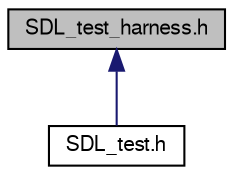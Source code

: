 digraph "SDL_test_harness.h"
{
 // LATEX_PDF_SIZE
  edge [fontname="FreeSans",fontsize="10",labelfontname="FreeSans",labelfontsize="10"];
  node [fontname="FreeSans",fontsize="10",shape=record];
  Node1 [label="SDL_test_harness.h",height=0.2,width=0.4,color="black", fillcolor="grey75", style="filled", fontcolor="black",tooltip=" "];
  Node1 -> Node2 [dir="back",color="midnightblue",fontsize="10",style="solid",fontname="FreeSans"];
  Node2 [label="SDL_test.h",height=0.2,width=0.4,color="black", fillcolor="white", style="filled",URL="$dd/d3b/_s_d_l__test_8h.html",tooltip=" "];
}
